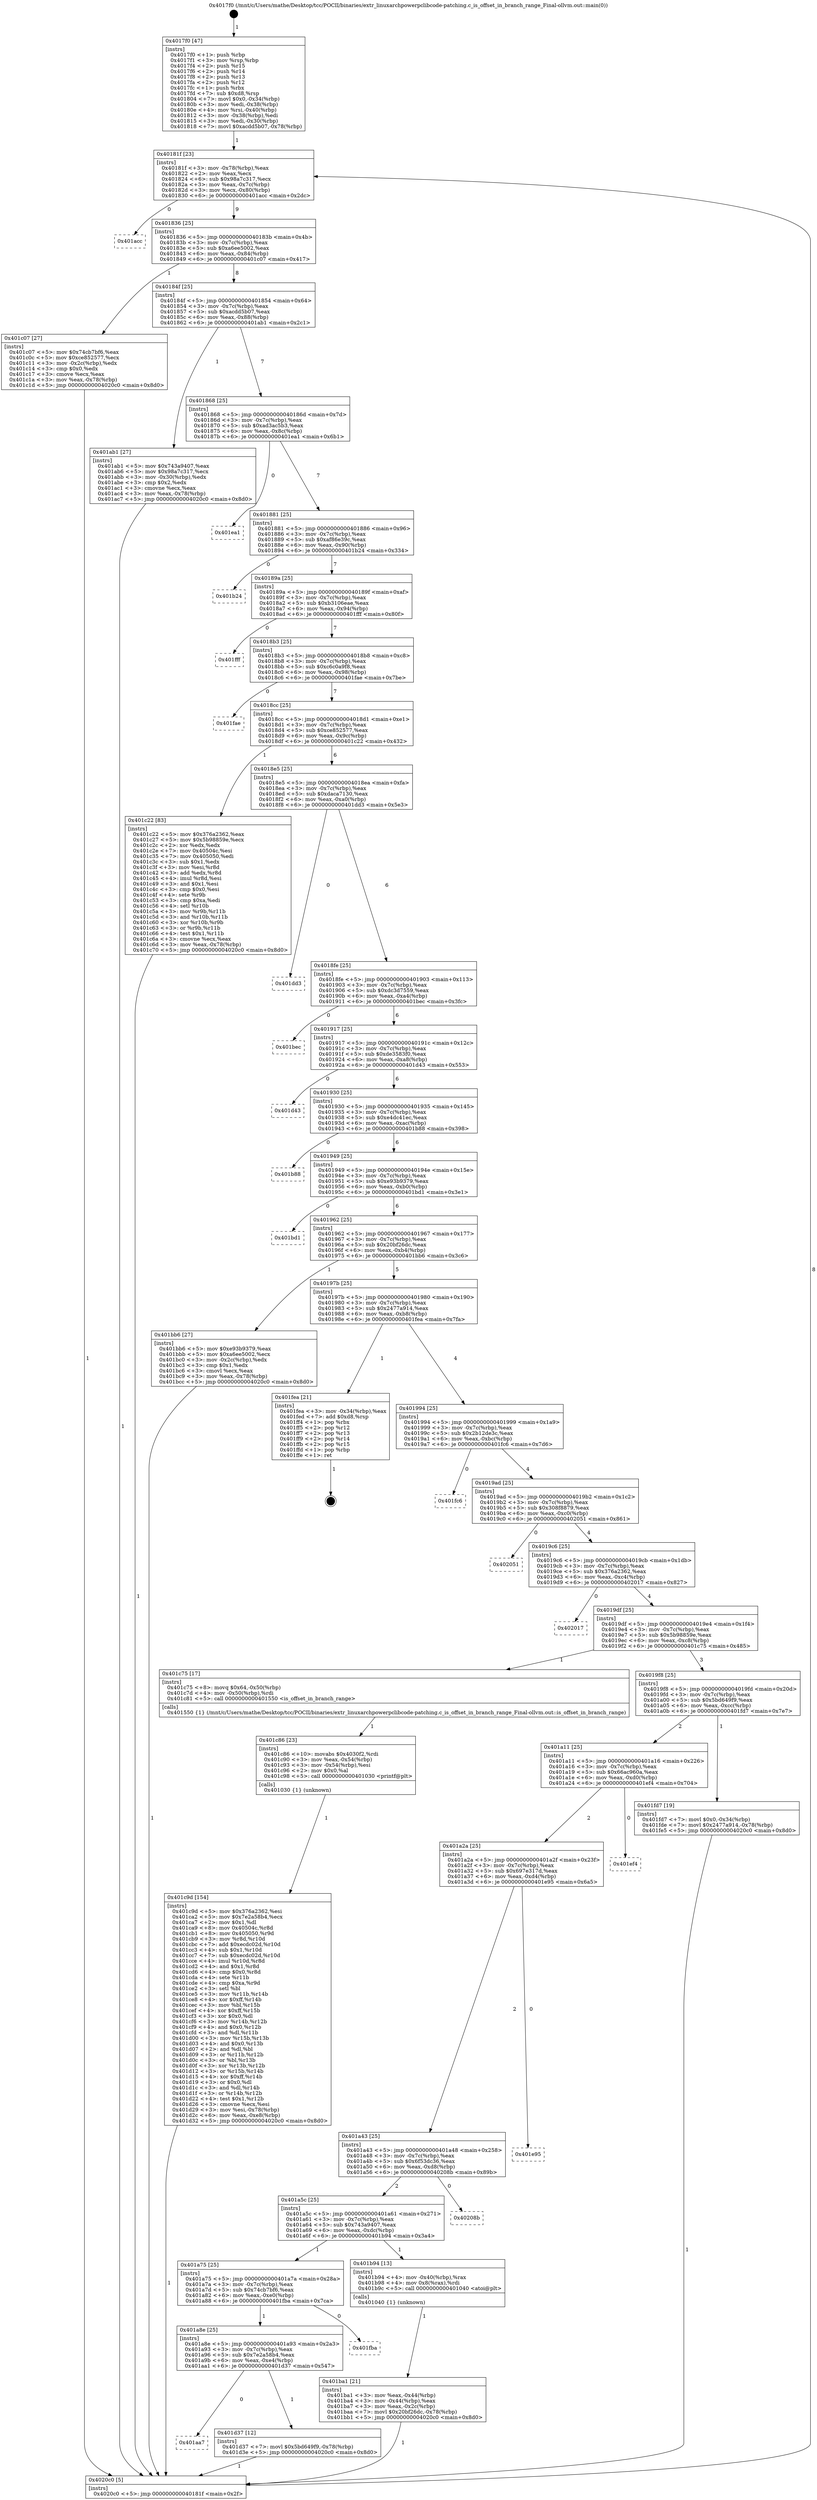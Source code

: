 digraph "0x4017f0" {
  label = "0x4017f0 (/mnt/c/Users/mathe/Desktop/tcc/POCII/binaries/extr_linuxarchpowerpclibcode-patching.c_is_offset_in_branch_range_Final-ollvm.out::main(0))"
  labelloc = "t"
  node[shape=record]

  Entry [label="",width=0.3,height=0.3,shape=circle,fillcolor=black,style=filled]
  "0x40181f" [label="{
     0x40181f [23]\l
     | [instrs]\l
     &nbsp;&nbsp;0x40181f \<+3\>: mov -0x78(%rbp),%eax\l
     &nbsp;&nbsp;0x401822 \<+2\>: mov %eax,%ecx\l
     &nbsp;&nbsp;0x401824 \<+6\>: sub $0x98a7c317,%ecx\l
     &nbsp;&nbsp;0x40182a \<+3\>: mov %eax,-0x7c(%rbp)\l
     &nbsp;&nbsp;0x40182d \<+3\>: mov %ecx,-0x80(%rbp)\l
     &nbsp;&nbsp;0x401830 \<+6\>: je 0000000000401acc \<main+0x2dc\>\l
  }"]
  "0x401acc" [label="{
     0x401acc\l
  }", style=dashed]
  "0x401836" [label="{
     0x401836 [25]\l
     | [instrs]\l
     &nbsp;&nbsp;0x401836 \<+5\>: jmp 000000000040183b \<main+0x4b\>\l
     &nbsp;&nbsp;0x40183b \<+3\>: mov -0x7c(%rbp),%eax\l
     &nbsp;&nbsp;0x40183e \<+5\>: sub $0xa6ee5002,%eax\l
     &nbsp;&nbsp;0x401843 \<+6\>: mov %eax,-0x84(%rbp)\l
     &nbsp;&nbsp;0x401849 \<+6\>: je 0000000000401c07 \<main+0x417\>\l
  }"]
  Exit [label="",width=0.3,height=0.3,shape=circle,fillcolor=black,style=filled,peripheries=2]
  "0x401c07" [label="{
     0x401c07 [27]\l
     | [instrs]\l
     &nbsp;&nbsp;0x401c07 \<+5\>: mov $0x74cb7bf6,%eax\l
     &nbsp;&nbsp;0x401c0c \<+5\>: mov $0xce852577,%ecx\l
     &nbsp;&nbsp;0x401c11 \<+3\>: mov -0x2c(%rbp),%edx\l
     &nbsp;&nbsp;0x401c14 \<+3\>: cmp $0x0,%edx\l
     &nbsp;&nbsp;0x401c17 \<+3\>: cmove %ecx,%eax\l
     &nbsp;&nbsp;0x401c1a \<+3\>: mov %eax,-0x78(%rbp)\l
     &nbsp;&nbsp;0x401c1d \<+5\>: jmp 00000000004020c0 \<main+0x8d0\>\l
  }"]
  "0x40184f" [label="{
     0x40184f [25]\l
     | [instrs]\l
     &nbsp;&nbsp;0x40184f \<+5\>: jmp 0000000000401854 \<main+0x64\>\l
     &nbsp;&nbsp;0x401854 \<+3\>: mov -0x7c(%rbp),%eax\l
     &nbsp;&nbsp;0x401857 \<+5\>: sub $0xacdd5b07,%eax\l
     &nbsp;&nbsp;0x40185c \<+6\>: mov %eax,-0x88(%rbp)\l
     &nbsp;&nbsp;0x401862 \<+6\>: je 0000000000401ab1 \<main+0x2c1\>\l
  }"]
  "0x401aa7" [label="{
     0x401aa7\l
  }", style=dashed]
  "0x401ab1" [label="{
     0x401ab1 [27]\l
     | [instrs]\l
     &nbsp;&nbsp;0x401ab1 \<+5\>: mov $0x743a9407,%eax\l
     &nbsp;&nbsp;0x401ab6 \<+5\>: mov $0x98a7c317,%ecx\l
     &nbsp;&nbsp;0x401abb \<+3\>: mov -0x30(%rbp),%edx\l
     &nbsp;&nbsp;0x401abe \<+3\>: cmp $0x2,%edx\l
     &nbsp;&nbsp;0x401ac1 \<+3\>: cmovne %ecx,%eax\l
     &nbsp;&nbsp;0x401ac4 \<+3\>: mov %eax,-0x78(%rbp)\l
     &nbsp;&nbsp;0x401ac7 \<+5\>: jmp 00000000004020c0 \<main+0x8d0\>\l
  }"]
  "0x401868" [label="{
     0x401868 [25]\l
     | [instrs]\l
     &nbsp;&nbsp;0x401868 \<+5\>: jmp 000000000040186d \<main+0x7d\>\l
     &nbsp;&nbsp;0x40186d \<+3\>: mov -0x7c(%rbp),%eax\l
     &nbsp;&nbsp;0x401870 \<+5\>: sub $0xad3ac5b3,%eax\l
     &nbsp;&nbsp;0x401875 \<+6\>: mov %eax,-0x8c(%rbp)\l
     &nbsp;&nbsp;0x40187b \<+6\>: je 0000000000401ea1 \<main+0x6b1\>\l
  }"]
  "0x4020c0" [label="{
     0x4020c0 [5]\l
     | [instrs]\l
     &nbsp;&nbsp;0x4020c0 \<+5\>: jmp 000000000040181f \<main+0x2f\>\l
  }"]
  "0x4017f0" [label="{
     0x4017f0 [47]\l
     | [instrs]\l
     &nbsp;&nbsp;0x4017f0 \<+1\>: push %rbp\l
     &nbsp;&nbsp;0x4017f1 \<+3\>: mov %rsp,%rbp\l
     &nbsp;&nbsp;0x4017f4 \<+2\>: push %r15\l
     &nbsp;&nbsp;0x4017f6 \<+2\>: push %r14\l
     &nbsp;&nbsp;0x4017f8 \<+2\>: push %r13\l
     &nbsp;&nbsp;0x4017fa \<+2\>: push %r12\l
     &nbsp;&nbsp;0x4017fc \<+1\>: push %rbx\l
     &nbsp;&nbsp;0x4017fd \<+7\>: sub $0xd8,%rsp\l
     &nbsp;&nbsp;0x401804 \<+7\>: movl $0x0,-0x34(%rbp)\l
     &nbsp;&nbsp;0x40180b \<+3\>: mov %edi,-0x38(%rbp)\l
     &nbsp;&nbsp;0x40180e \<+4\>: mov %rsi,-0x40(%rbp)\l
     &nbsp;&nbsp;0x401812 \<+3\>: mov -0x38(%rbp),%edi\l
     &nbsp;&nbsp;0x401815 \<+3\>: mov %edi,-0x30(%rbp)\l
     &nbsp;&nbsp;0x401818 \<+7\>: movl $0xacdd5b07,-0x78(%rbp)\l
  }"]
  "0x401d37" [label="{
     0x401d37 [12]\l
     | [instrs]\l
     &nbsp;&nbsp;0x401d37 \<+7\>: movl $0x5bd649f9,-0x78(%rbp)\l
     &nbsp;&nbsp;0x401d3e \<+5\>: jmp 00000000004020c0 \<main+0x8d0\>\l
  }"]
  "0x401ea1" [label="{
     0x401ea1\l
  }", style=dashed]
  "0x401881" [label="{
     0x401881 [25]\l
     | [instrs]\l
     &nbsp;&nbsp;0x401881 \<+5\>: jmp 0000000000401886 \<main+0x96\>\l
     &nbsp;&nbsp;0x401886 \<+3\>: mov -0x7c(%rbp),%eax\l
     &nbsp;&nbsp;0x401889 \<+5\>: sub $0xaf86e39c,%eax\l
     &nbsp;&nbsp;0x40188e \<+6\>: mov %eax,-0x90(%rbp)\l
     &nbsp;&nbsp;0x401894 \<+6\>: je 0000000000401b24 \<main+0x334\>\l
  }"]
  "0x401a8e" [label="{
     0x401a8e [25]\l
     | [instrs]\l
     &nbsp;&nbsp;0x401a8e \<+5\>: jmp 0000000000401a93 \<main+0x2a3\>\l
     &nbsp;&nbsp;0x401a93 \<+3\>: mov -0x7c(%rbp),%eax\l
     &nbsp;&nbsp;0x401a96 \<+5\>: sub $0x7e2a58b4,%eax\l
     &nbsp;&nbsp;0x401a9b \<+6\>: mov %eax,-0xe4(%rbp)\l
     &nbsp;&nbsp;0x401aa1 \<+6\>: je 0000000000401d37 \<main+0x547\>\l
  }"]
  "0x401b24" [label="{
     0x401b24\l
  }", style=dashed]
  "0x40189a" [label="{
     0x40189a [25]\l
     | [instrs]\l
     &nbsp;&nbsp;0x40189a \<+5\>: jmp 000000000040189f \<main+0xaf\>\l
     &nbsp;&nbsp;0x40189f \<+3\>: mov -0x7c(%rbp),%eax\l
     &nbsp;&nbsp;0x4018a2 \<+5\>: sub $0xb3106eae,%eax\l
     &nbsp;&nbsp;0x4018a7 \<+6\>: mov %eax,-0x94(%rbp)\l
     &nbsp;&nbsp;0x4018ad \<+6\>: je 0000000000401fff \<main+0x80f\>\l
  }"]
  "0x401fba" [label="{
     0x401fba\l
  }", style=dashed]
  "0x401fff" [label="{
     0x401fff\l
  }", style=dashed]
  "0x4018b3" [label="{
     0x4018b3 [25]\l
     | [instrs]\l
     &nbsp;&nbsp;0x4018b3 \<+5\>: jmp 00000000004018b8 \<main+0xc8\>\l
     &nbsp;&nbsp;0x4018b8 \<+3\>: mov -0x7c(%rbp),%eax\l
     &nbsp;&nbsp;0x4018bb \<+5\>: sub $0xc6c0a9f8,%eax\l
     &nbsp;&nbsp;0x4018c0 \<+6\>: mov %eax,-0x98(%rbp)\l
     &nbsp;&nbsp;0x4018c6 \<+6\>: je 0000000000401fae \<main+0x7be\>\l
  }"]
  "0x401c9d" [label="{
     0x401c9d [154]\l
     | [instrs]\l
     &nbsp;&nbsp;0x401c9d \<+5\>: mov $0x376a2362,%esi\l
     &nbsp;&nbsp;0x401ca2 \<+5\>: mov $0x7e2a58b4,%ecx\l
     &nbsp;&nbsp;0x401ca7 \<+2\>: mov $0x1,%dl\l
     &nbsp;&nbsp;0x401ca9 \<+8\>: mov 0x40504c,%r8d\l
     &nbsp;&nbsp;0x401cb1 \<+8\>: mov 0x405050,%r9d\l
     &nbsp;&nbsp;0x401cb9 \<+3\>: mov %r8d,%r10d\l
     &nbsp;&nbsp;0x401cbc \<+7\>: add $0xecdc02d,%r10d\l
     &nbsp;&nbsp;0x401cc3 \<+4\>: sub $0x1,%r10d\l
     &nbsp;&nbsp;0x401cc7 \<+7\>: sub $0xecdc02d,%r10d\l
     &nbsp;&nbsp;0x401cce \<+4\>: imul %r10d,%r8d\l
     &nbsp;&nbsp;0x401cd2 \<+4\>: and $0x1,%r8d\l
     &nbsp;&nbsp;0x401cd6 \<+4\>: cmp $0x0,%r8d\l
     &nbsp;&nbsp;0x401cda \<+4\>: sete %r11b\l
     &nbsp;&nbsp;0x401cde \<+4\>: cmp $0xa,%r9d\l
     &nbsp;&nbsp;0x401ce2 \<+3\>: setl %bl\l
     &nbsp;&nbsp;0x401ce5 \<+3\>: mov %r11b,%r14b\l
     &nbsp;&nbsp;0x401ce8 \<+4\>: xor $0xff,%r14b\l
     &nbsp;&nbsp;0x401cec \<+3\>: mov %bl,%r15b\l
     &nbsp;&nbsp;0x401cef \<+4\>: xor $0xff,%r15b\l
     &nbsp;&nbsp;0x401cf3 \<+3\>: xor $0x0,%dl\l
     &nbsp;&nbsp;0x401cf6 \<+3\>: mov %r14b,%r12b\l
     &nbsp;&nbsp;0x401cf9 \<+4\>: and $0x0,%r12b\l
     &nbsp;&nbsp;0x401cfd \<+3\>: and %dl,%r11b\l
     &nbsp;&nbsp;0x401d00 \<+3\>: mov %r15b,%r13b\l
     &nbsp;&nbsp;0x401d03 \<+4\>: and $0x0,%r13b\l
     &nbsp;&nbsp;0x401d07 \<+2\>: and %dl,%bl\l
     &nbsp;&nbsp;0x401d09 \<+3\>: or %r11b,%r12b\l
     &nbsp;&nbsp;0x401d0c \<+3\>: or %bl,%r13b\l
     &nbsp;&nbsp;0x401d0f \<+3\>: xor %r13b,%r12b\l
     &nbsp;&nbsp;0x401d12 \<+3\>: or %r15b,%r14b\l
     &nbsp;&nbsp;0x401d15 \<+4\>: xor $0xff,%r14b\l
     &nbsp;&nbsp;0x401d19 \<+3\>: or $0x0,%dl\l
     &nbsp;&nbsp;0x401d1c \<+3\>: and %dl,%r14b\l
     &nbsp;&nbsp;0x401d1f \<+3\>: or %r14b,%r12b\l
     &nbsp;&nbsp;0x401d22 \<+4\>: test $0x1,%r12b\l
     &nbsp;&nbsp;0x401d26 \<+3\>: cmovne %ecx,%esi\l
     &nbsp;&nbsp;0x401d29 \<+3\>: mov %esi,-0x78(%rbp)\l
     &nbsp;&nbsp;0x401d2c \<+6\>: mov %eax,-0xe8(%rbp)\l
     &nbsp;&nbsp;0x401d32 \<+5\>: jmp 00000000004020c0 \<main+0x8d0\>\l
  }"]
  "0x401fae" [label="{
     0x401fae\l
  }", style=dashed]
  "0x4018cc" [label="{
     0x4018cc [25]\l
     | [instrs]\l
     &nbsp;&nbsp;0x4018cc \<+5\>: jmp 00000000004018d1 \<main+0xe1\>\l
     &nbsp;&nbsp;0x4018d1 \<+3\>: mov -0x7c(%rbp),%eax\l
     &nbsp;&nbsp;0x4018d4 \<+5\>: sub $0xce852577,%eax\l
     &nbsp;&nbsp;0x4018d9 \<+6\>: mov %eax,-0x9c(%rbp)\l
     &nbsp;&nbsp;0x4018df \<+6\>: je 0000000000401c22 \<main+0x432\>\l
  }"]
  "0x401c86" [label="{
     0x401c86 [23]\l
     | [instrs]\l
     &nbsp;&nbsp;0x401c86 \<+10\>: movabs $0x4030f2,%rdi\l
     &nbsp;&nbsp;0x401c90 \<+3\>: mov %eax,-0x54(%rbp)\l
     &nbsp;&nbsp;0x401c93 \<+3\>: mov -0x54(%rbp),%esi\l
     &nbsp;&nbsp;0x401c96 \<+2\>: mov $0x0,%al\l
     &nbsp;&nbsp;0x401c98 \<+5\>: call 0000000000401030 \<printf@plt\>\l
     | [calls]\l
     &nbsp;&nbsp;0x401030 \{1\} (unknown)\l
  }"]
  "0x401c22" [label="{
     0x401c22 [83]\l
     | [instrs]\l
     &nbsp;&nbsp;0x401c22 \<+5\>: mov $0x376a2362,%eax\l
     &nbsp;&nbsp;0x401c27 \<+5\>: mov $0x5b98859e,%ecx\l
     &nbsp;&nbsp;0x401c2c \<+2\>: xor %edx,%edx\l
     &nbsp;&nbsp;0x401c2e \<+7\>: mov 0x40504c,%esi\l
     &nbsp;&nbsp;0x401c35 \<+7\>: mov 0x405050,%edi\l
     &nbsp;&nbsp;0x401c3c \<+3\>: sub $0x1,%edx\l
     &nbsp;&nbsp;0x401c3f \<+3\>: mov %esi,%r8d\l
     &nbsp;&nbsp;0x401c42 \<+3\>: add %edx,%r8d\l
     &nbsp;&nbsp;0x401c45 \<+4\>: imul %r8d,%esi\l
     &nbsp;&nbsp;0x401c49 \<+3\>: and $0x1,%esi\l
     &nbsp;&nbsp;0x401c4c \<+3\>: cmp $0x0,%esi\l
     &nbsp;&nbsp;0x401c4f \<+4\>: sete %r9b\l
     &nbsp;&nbsp;0x401c53 \<+3\>: cmp $0xa,%edi\l
     &nbsp;&nbsp;0x401c56 \<+4\>: setl %r10b\l
     &nbsp;&nbsp;0x401c5a \<+3\>: mov %r9b,%r11b\l
     &nbsp;&nbsp;0x401c5d \<+3\>: and %r10b,%r11b\l
     &nbsp;&nbsp;0x401c60 \<+3\>: xor %r10b,%r9b\l
     &nbsp;&nbsp;0x401c63 \<+3\>: or %r9b,%r11b\l
     &nbsp;&nbsp;0x401c66 \<+4\>: test $0x1,%r11b\l
     &nbsp;&nbsp;0x401c6a \<+3\>: cmovne %ecx,%eax\l
     &nbsp;&nbsp;0x401c6d \<+3\>: mov %eax,-0x78(%rbp)\l
     &nbsp;&nbsp;0x401c70 \<+5\>: jmp 00000000004020c0 \<main+0x8d0\>\l
  }"]
  "0x4018e5" [label="{
     0x4018e5 [25]\l
     | [instrs]\l
     &nbsp;&nbsp;0x4018e5 \<+5\>: jmp 00000000004018ea \<main+0xfa\>\l
     &nbsp;&nbsp;0x4018ea \<+3\>: mov -0x7c(%rbp),%eax\l
     &nbsp;&nbsp;0x4018ed \<+5\>: sub $0xdaca7130,%eax\l
     &nbsp;&nbsp;0x4018f2 \<+6\>: mov %eax,-0xa0(%rbp)\l
     &nbsp;&nbsp;0x4018f8 \<+6\>: je 0000000000401dd3 \<main+0x5e3\>\l
  }"]
  "0x401ba1" [label="{
     0x401ba1 [21]\l
     | [instrs]\l
     &nbsp;&nbsp;0x401ba1 \<+3\>: mov %eax,-0x44(%rbp)\l
     &nbsp;&nbsp;0x401ba4 \<+3\>: mov -0x44(%rbp),%eax\l
     &nbsp;&nbsp;0x401ba7 \<+3\>: mov %eax,-0x2c(%rbp)\l
     &nbsp;&nbsp;0x401baa \<+7\>: movl $0x20bf26dc,-0x78(%rbp)\l
     &nbsp;&nbsp;0x401bb1 \<+5\>: jmp 00000000004020c0 \<main+0x8d0\>\l
  }"]
  "0x401dd3" [label="{
     0x401dd3\l
  }", style=dashed]
  "0x4018fe" [label="{
     0x4018fe [25]\l
     | [instrs]\l
     &nbsp;&nbsp;0x4018fe \<+5\>: jmp 0000000000401903 \<main+0x113\>\l
     &nbsp;&nbsp;0x401903 \<+3\>: mov -0x7c(%rbp),%eax\l
     &nbsp;&nbsp;0x401906 \<+5\>: sub $0xdc3d7559,%eax\l
     &nbsp;&nbsp;0x40190b \<+6\>: mov %eax,-0xa4(%rbp)\l
     &nbsp;&nbsp;0x401911 \<+6\>: je 0000000000401bec \<main+0x3fc\>\l
  }"]
  "0x401a75" [label="{
     0x401a75 [25]\l
     | [instrs]\l
     &nbsp;&nbsp;0x401a75 \<+5\>: jmp 0000000000401a7a \<main+0x28a\>\l
     &nbsp;&nbsp;0x401a7a \<+3\>: mov -0x7c(%rbp),%eax\l
     &nbsp;&nbsp;0x401a7d \<+5\>: sub $0x74cb7bf6,%eax\l
     &nbsp;&nbsp;0x401a82 \<+6\>: mov %eax,-0xe0(%rbp)\l
     &nbsp;&nbsp;0x401a88 \<+6\>: je 0000000000401fba \<main+0x7ca\>\l
  }"]
  "0x401bec" [label="{
     0x401bec\l
  }", style=dashed]
  "0x401917" [label="{
     0x401917 [25]\l
     | [instrs]\l
     &nbsp;&nbsp;0x401917 \<+5\>: jmp 000000000040191c \<main+0x12c\>\l
     &nbsp;&nbsp;0x40191c \<+3\>: mov -0x7c(%rbp),%eax\l
     &nbsp;&nbsp;0x40191f \<+5\>: sub $0xde3583f0,%eax\l
     &nbsp;&nbsp;0x401924 \<+6\>: mov %eax,-0xa8(%rbp)\l
     &nbsp;&nbsp;0x40192a \<+6\>: je 0000000000401d43 \<main+0x553\>\l
  }"]
  "0x401b94" [label="{
     0x401b94 [13]\l
     | [instrs]\l
     &nbsp;&nbsp;0x401b94 \<+4\>: mov -0x40(%rbp),%rax\l
     &nbsp;&nbsp;0x401b98 \<+4\>: mov 0x8(%rax),%rdi\l
     &nbsp;&nbsp;0x401b9c \<+5\>: call 0000000000401040 \<atoi@plt\>\l
     | [calls]\l
     &nbsp;&nbsp;0x401040 \{1\} (unknown)\l
  }"]
  "0x401d43" [label="{
     0x401d43\l
  }", style=dashed]
  "0x401930" [label="{
     0x401930 [25]\l
     | [instrs]\l
     &nbsp;&nbsp;0x401930 \<+5\>: jmp 0000000000401935 \<main+0x145\>\l
     &nbsp;&nbsp;0x401935 \<+3\>: mov -0x7c(%rbp),%eax\l
     &nbsp;&nbsp;0x401938 \<+5\>: sub $0xe4dc41ec,%eax\l
     &nbsp;&nbsp;0x40193d \<+6\>: mov %eax,-0xac(%rbp)\l
     &nbsp;&nbsp;0x401943 \<+6\>: je 0000000000401b88 \<main+0x398\>\l
  }"]
  "0x401a5c" [label="{
     0x401a5c [25]\l
     | [instrs]\l
     &nbsp;&nbsp;0x401a5c \<+5\>: jmp 0000000000401a61 \<main+0x271\>\l
     &nbsp;&nbsp;0x401a61 \<+3\>: mov -0x7c(%rbp),%eax\l
     &nbsp;&nbsp;0x401a64 \<+5\>: sub $0x743a9407,%eax\l
     &nbsp;&nbsp;0x401a69 \<+6\>: mov %eax,-0xdc(%rbp)\l
     &nbsp;&nbsp;0x401a6f \<+6\>: je 0000000000401b94 \<main+0x3a4\>\l
  }"]
  "0x401b88" [label="{
     0x401b88\l
  }", style=dashed]
  "0x401949" [label="{
     0x401949 [25]\l
     | [instrs]\l
     &nbsp;&nbsp;0x401949 \<+5\>: jmp 000000000040194e \<main+0x15e\>\l
     &nbsp;&nbsp;0x40194e \<+3\>: mov -0x7c(%rbp),%eax\l
     &nbsp;&nbsp;0x401951 \<+5\>: sub $0xe93b9379,%eax\l
     &nbsp;&nbsp;0x401956 \<+6\>: mov %eax,-0xb0(%rbp)\l
     &nbsp;&nbsp;0x40195c \<+6\>: je 0000000000401bd1 \<main+0x3e1\>\l
  }"]
  "0x40208b" [label="{
     0x40208b\l
  }", style=dashed]
  "0x401bd1" [label="{
     0x401bd1\l
  }", style=dashed]
  "0x401962" [label="{
     0x401962 [25]\l
     | [instrs]\l
     &nbsp;&nbsp;0x401962 \<+5\>: jmp 0000000000401967 \<main+0x177\>\l
     &nbsp;&nbsp;0x401967 \<+3\>: mov -0x7c(%rbp),%eax\l
     &nbsp;&nbsp;0x40196a \<+5\>: sub $0x20bf26dc,%eax\l
     &nbsp;&nbsp;0x40196f \<+6\>: mov %eax,-0xb4(%rbp)\l
     &nbsp;&nbsp;0x401975 \<+6\>: je 0000000000401bb6 \<main+0x3c6\>\l
  }"]
  "0x401a43" [label="{
     0x401a43 [25]\l
     | [instrs]\l
     &nbsp;&nbsp;0x401a43 \<+5\>: jmp 0000000000401a48 \<main+0x258\>\l
     &nbsp;&nbsp;0x401a48 \<+3\>: mov -0x7c(%rbp),%eax\l
     &nbsp;&nbsp;0x401a4b \<+5\>: sub $0x6f53dc36,%eax\l
     &nbsp;&nbsp;0x401a50 \<+6\>: mov %eax,-0xd8(%rbp)\l
     &nbsp;&nbsp;0x401a56 \<+6\>: je 000000000040208b \<main+0x89b\>\l
  }"]
  "0x401bb6" [label="{
     0x401bb6 [27]\l
     | [instrs]\l
     &nbsp;&nbsp;0x401bb6 \<+5\>: mov $0xe93b9379,%eax\l
     &nbsp;&nbsp;0x401bbb \<+5\>: mov $0xa6ee5002,%ecx\l
     &nbsp;&nbsp;0x401bc0 \<+3\>: mov -0x2c(%rbp),%edx\l
     &nbsp;&nbsp;0x401bc3 \<+3\>: cmp $0x1,%edx\l
     &nbsp;&nbsp;0x401bc6 \<+3\>: cmovl %ecx,%eax\l
     &nbsp;&nbsp;0x401bc9 \<+3\>: mov %eax,-0x78(%rbp)\l
     &nbsp;&nbsp;0x401bcc \<+5\>: jmp 00000000004020c0 \<main+0x8d0\>\l
  }"]
  "0x40197b" [label="{
     0x40197b [25]\l
     | [instrs]\l
     &nbsp;&nbsp;0x40197b \<+5\>: jmp 0000000000401980 \<main+0x190\>\l
     &nbsp;&nbsp;0x401980 \<+3\>: mov -0x7c(%rbp),%eax\l
     &nbsp;&nbsp;0x401983 \<+5\>: sub $0x2477a914,%eax\l
     &nbsp;&nbsp;0x401988 \<+6\>: mov %eax,-0xb8(%rbp)\l
     &nbsp;&nbsp;0x40198e \<+6\>: je 0000000000401fea \<main+0x7fa\>\l
  }"]
  "0x401e95" [label="{
     0x401e95\l
  }", style=dashed]
  "0x401fea" [label="{
     0x401fea [21]\l
     | [instrs]\l
     &nbsp;&nbsp;0x401fea \<+3\>: mov -0x34(%rbp),%eax\l
     &nbsp;&nbsp;0x401fed \<+7\>: add $0xd8,%rsp\l
     &nbsp;&nbsp;0x401ff4 \<+1\>: pop %rbx\l
     &nbsp;&nbsp;0x401ff5 \<+2\>: pop %r12\l
     &nbsp;&nbsp;0x401ff7 \<+2\>: pop %r13\l
     &nbsp;&nbsp;0x401ff9 \<+2\>: pop %r14\l
     &nbsp;&nbsp;0x401ffb \<+2\>: pop %r15\l
     &nbsp;&nbsp;0x401ffd \<+1\>: pop %rbp\l
     &nbsp;&nbsp;0x401ffe \<+1\>: ret\l
  }"]
  "0x401994" [label="{
     0x401994 [25]\l
     | [instrs]\l
     &nbsp;&nbsp;0x401994 \<+5\>: jmp 0000000000401999 \<main+0x1a9\>\l
     &nbsp;&nbsp;0x401999 \<+3\>: mov -0x7c(%rbp),%eax\l
     &nbsp;&nbsp;0x40199c \<+5\>: sub $0x2b12de3c,%eax\l
     &nbsp;&nbsp;0x4019a1 \<+6\>: mov %eax,-0xbc(%rbp)\l
     &nbsp;&nbsp;0x4019a7 \<+6\>: je 0000000000401fc6 \<main+0x7d6\>\l
  }"]
  "0x401a2a" [label="{
     0x401a2a [25]\l
     | [instrs]\l
     &nbsp;&nbsp;0x401a2a \<+5\>: jmp 0000000000401a2f \<main+0x23f\>\l
     &nbsp;&nbsp;0x401a2f \<+3\>: mov -0x7c(%rbp),%eax\l
     &nbsp;&nbsp;0x401a32 \<+5\>: sub $0x697e317d,%eax\l
     &nbsp;&nbsp;0x401a37 \<+6\>: mov %eax,-0xd4(%rbp)\l
     &nbsp;&nbsp;0x401a3d \<+6\>: je 0000000000401e95 \<main+0x6a5\>\l
  }"]
  "0x401fc6" [label="{
     0x401fc6\l
  }", style=dashed]
  "0x4019ad" [label="{
     0x4019ad [25]\l
     | [instrs]\l
     &nbsp;&nbsp;0x4019ad \<+5\>: jmp 00000000004019b2 \<main+0x1c2\>\l
     &nbsp;&nbsp;0x4019b2 \<+3\>: mov -0x7c(%rbp),%eax\l
     &nbsp;&nbsp;0x4019b5 \<+5\>: sub $0x308f8879,%eax\l
     &nbsp;&nbsp;0x4019ba \<+6\>: mov %eax,-0xc0(%rbp)\l
     &nbsp;&nbsp;0x4019c0 \<+6\>: je 0000000000402051 \<main+0x861\>\l
  }"]
  "0x401ef4" [label="{
     0x401ef4\l
  }", style=dashed]
  "0x402051" [label="{
     0x402051\l
  }", style=dashed]
  "0x4019c6" [label="{
     0x4019c6 [25]\l
     | [instrs]\l
     &nbsp;&nbsp;0x4019c6 \<+5\>: jmp 00000000004019cb \<main+0x1db\>\l
     &nbsp;&nbsp;0x4019cb \<+3\>: mov -0x7c(%rbp),%eax\l
     &nbsp;&nbsp;0x4019ce \<+5\>: sub $0x376a2362,%eax\l
     &nbsp;&nbsp;0x4019d3 \<+6\>: mov %eax,-0xc4(%rbp)\l
     &nbsp;&nbsp;0x4019d9 \<+6\>: je 0000000000402017 \<main+0x827\>\l
  }"]
  "0x401a11" [label="{
     0x401a11 [25]\l
     | [instrs]\l
     &nbsp;&nbsp;0x401a11 \<+5\>: jmp 0000000000401a16 \<main+0x226\>\l
     &nbsp;&nbsp;0x401a16 \<+3\>: mov -0x7c(%rbp),%eax\l
     &nbsp;&nbsp;0x401a19 \<+5\>: sub $0x66ac960a,%eax\l
     &nbsp;&nbsp;0x401a1e \<+6\>: mov %eax,-0xd0(%rbp)\l
     &nbsp;&nbsp;0x401a24 \<+6\>: je 0000000000401ef4 \<main+0x704\>\l
  }"]
  "0x402017" [label="{
     0x402017\l
  }", style=dashed]
  "0x4019df" [label="{
     0x4019df [25]\l
     | [instrs]\l
     &nbsp;&nbsp;0x4019df \<+5\>: jmp 00000000004019e4 \<main+0x1f4\>\l
     &nbsp;&nbsp;0x4019e4 \<+3\>: mov -0x7c(%rbp),%eax\l
     &nbsp;&nbsp;0x4019e7 \<+5\>: sub $0x5b98859e,%eax\l
     &nbsp;&nbsp;0x4019ec \<+6\>: mov %eax,-0xc8(%rbp)\l
     &nbsp;&nbsp;0x4019f2 \<+6\>: je 0000000000401c75 \<main+0x485\>\l
  }"]
  "0x401fd7" [label="{
     0x401fd7 [19]\l
     | [instrs]\l
     &nbsp;&nbsp;0x401fd7 \<+7\>: movl $0x0,-0x34(%rbp)\l
     &nbsp;&nbsp;0x401fde \<+7\>: movl $0x2477a914,-0x78(%rbp)\l
     &nbsp;&nbsp;0x401fe5 \<+5\>: jmp 00000000004020c0 \<main+0x8d0\>\l
  }"]
  "0x401c75" [label="{
     0x401c75 [17]\l
     | [instrs]\l
     &nbsp;&nbsp;0x401c75 \<+8\>: movq $0x64,-0x50(%rbp)\l
     &nbsp;&nbsp;0x401c7d \<+4\>: mov -0x50(%rbp),%rdi\l
     &nbsp;&nbsp;0x401c81 \<+5\>: call 0000000000401550 \<is_offset_in_branch_range\>\l
     | [calls]\l
     &nbsp;&nbsp;0x401550 \{1\} (/mnt/c/Users/mathe/Desktop/tcc/POCII/binaries/extr_linuxarchpowerpclibcode-patching.c_is_offset_in_branch_range_Final-ollvm.out::is_offset_in_branch_range)\l
  }"]
  "0x4019f8" [label="{
     0x4019f8 [25]\l
     | [instrs]\l
     &nbsp;&nbsp;0x4019f8 \<+5\>: jmp 00000000004019fd \<main+0x20d\>\l
     &nbsp;&nbsp;0x4019fd \<+3\>: mov -0x7c(%rbp),%eax\l
     &nbsp;&nbsp;0x401a00 \<+5\>: sub $0x5bd649f9,%eax\l
     &nbsp;&nbsp;0x401a05 \<+6\>: mov %eax,-0xcc(%rbp)\l
     &nbsp;&nbsp;0x401a0b \<+6\>: je 0000000000401fd7 \<main+0x7e7\>\l
  }"]
  Entry -> "0x4017f0" [label=" 1"]
  "0x40181f" -> "0x401acc" [label=" 0"]
  "0x40181f" -> "0x401836" [label=" 9"]
  "0x401fea" -> Exit [label=" 1"]
  "0x401836" -> "0x401c07" [label=" 1"]
  "0x401836" -> "0x40184f" [label=" 8"]
  "0x401fd7" -> "0x4020c0" [label=" 1"]
  "0x40184f" -> "0x401ab1" [label=" 1"]
  "0x40184f" -> "0x401868" [label=" 7"]
  "0x401ab1" -> "0x4020c0" [label=" 1"]
  "0x4017f0" -> "0x40181f" [label=" 1"]
  "0x4020c0" -> "0x40181f" [label=" 8"]
  "0x401d37" -> "0x4020c0" [label=" 1"]
  "0x401868" -> "0x401ea1" [label=" 0"]
  "0x401868" -> "0x401881" [label=" 7"]
  "0x401a8e" -> "0x401aa7" [label=" 0"]
  "0x401881" -> "0x401b24" [label=" 0"]
  "0x401881" -> "0x40189a" [label=" 7"]
  "0x401a8e" -> "0x401d37" [label=" 1"]
  "0x40189a" -> "0x401fff" [label=" 0"]
  "0x40189a" -> "0x4018b3" [label=" 7"]
  "0x401a75" -> "0x401a8e" [label=" 1"]
  "0x4018b3" -> "0x401fae" [label=" 0"]
  "0x4018b3" -> "0x4018cc" [label=" 7"]
  "0x401a75" -> "0x401fba" [label=" 0"]
  "0x4018cc" -> "0x401c22" [label=" 1"]
  "0x4018cc" -> "0x4018e5" [label=" 6"]
  "0x401c9d" -> "0x4020c0" [label=" 1"]
  "0x4018e5" -> "0x401dd3" [label=" 0"]
  "0x4018e5" -> "0x4018fe" [label=" 6"]
  "0x401c86" -> "0x401c9d" [label=" 1"]
  "0x4018fe" -> "0x401bec" [label=" 0"]
  "0x4018fe" -> "0x401917" [label=" 6"]
  "0x401c75" -> "0x401c86" [label=" 1"]
  "0x401917" -> "0x401d43" [label=" 0"]
  "0x401917" -> "0x401930" [label=" 6"]
  "0x401c22" -> "0x4020c0" [label=" 1"]
  "0x401930" -> "0x401b88" [label=" 0"]
  "0x401930" -> "0x401949" [label=" 6"]
  "0x401bb6" -> "0x4020c0" [label=" 1"]
  "0x401949" -> "0x401bd1" [label=" 0"]
  "0x401949" -> "0x401962" [label=" 6"]
  "0x401ba1" -> "0x4020c0" [label=" 1"]
  "0x401962" -> "0x401bb6" [label=" 1"]
  "0x401962" -> "0x40197b" [label=" 5"]
  "0x401a5c" -> "0x401a75" [label=" 1"]
  "0x40197b" -> "0x401fea" [label=" 1"]
  "0x40197b" -> "0x401994" [label=" 4"]
  "0x401a5c" -> "0x401b94" [label=" 1"]
  "0x401994" -> "0x401fc6" [label=" 0"]
  "0x401994" -> "0x4019ad" [label=" 4"]
  "0x401a43" -> "0x401a5c" [label=" 2"]
  "0x4019ad" -> "0x402051" [label=" 0"]
  "0x4019ad" -> "0x4019c6" [label=" 4"]
  "0x401a43" -> "0x40208b" [label=" 0"]
  "0x4019c6" -> "0x402017" [label=" 0"]
  "0x4019c6" -> "0x4019df" [label=" 4"]
  "0x401a2a" -> "0x401a43" [label=" 2"]
  "0x4019df" -> "0x401c75" [label=" 1"]
  "0x4019df" -> "0x4019f8" [label=" 3"]
  "0x401a2a" -> "0x401e95" [label=" 0"]
  "0x4019f8" -> "0x401fd7" [label=" 1"]
  "0x4019f8" -> "0x401a11" [label=" 2"]
  "0x401b94" -> "0x401ba1" [label=" 1"]
  "0x401a11" -> "0x401ef4" [label=" 0"]
  "0x401a11" -> "0x401a2a" [label=" 2"]
  "0x401c07" -> "0x4020c0" [label=" 1"]
}
